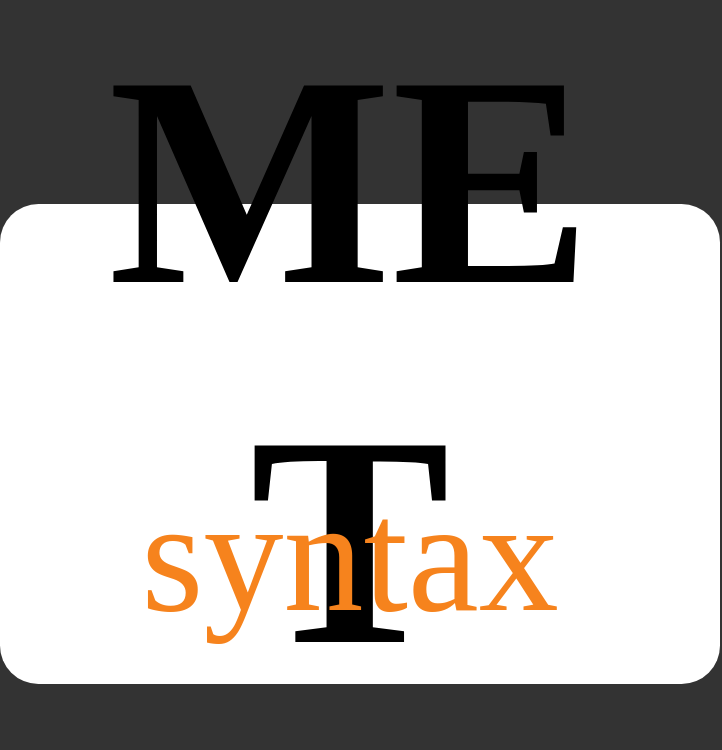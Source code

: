 <mxfile version="15.7.0" type="device"><diagram id="Kc_sPxgIc09RA90O9PTr" name="Page-1"><mxGraphModel dx="1006" dy="677" grid="1" gridSize="10" guides="1" tooltips="1" connect="1" arrows="1" fold="1" page="1" pageScale="1" pageWidth="850" pageHeight="1100" background="#333333" math="0" shadow="0"><root><mxCell id="0"/><mxCell id="1" parent="0"/><mxCell id="4" value="" style="rounded=1;whiteSpace=wrap;html=1;strokeColor=none;fillColor=#FFFFFF;shadow=0;arcSize=8;" parent="1" vertex="1"><mxGeometry x="250" y="200" width="360" height="240" as="geometry"/></mxCell><mxCell id="2" value="&lt;font face=&quot;Telex&quot; data-font-src=&quot;https://fonts.googleapis.com/css?family=Telex&quot;&gt;&lt;b&gt;&lt;span style=&quot;font-size: 150px&quot;&gt;ME&lt;/span&gt;&lt;font style=&quot;font-size: 35px&quot;&gt; &lt;/font&gt;&lt;span style=&quot;font-size: 150px&quot;&gt;T&lt;/span&gt;&lt;/b&gt;&lt;br&gt;&lt;br&gt;&lt;/font&gt;" style="text;html=1;strokeColor=none;align=center;verticalAlign=middle;whiteSpace=wrap;rounded=0;" parent="1" vertex="1"><mxGeometry x="260" y="200" width="330" height="170" as="geometry"/></mxCell><mxCell id="5" value="&lt;font face=&quot;Telex&quot; data-font-src=&quot;https://fonts.googleapis.com/css?family=Telex&quot;&gt;&lt;font style=&quot;font-size: 80px&quot; color=&quot;#f6831d&quot;&gt;syntax&lt;/font&gt;&lt;br&gt;&lt;/font&gt;" style="text;html=1;strokeColor=none;align=center;verticalAlign=middle;whiteSpace=wrap;rounded=0;" parent="1" vertex="1"><mxGeometry x="260" y="290" width="330" height="170" as="geometry"/></mxCell></root></mxGraphModel></diagram></mxfile>
